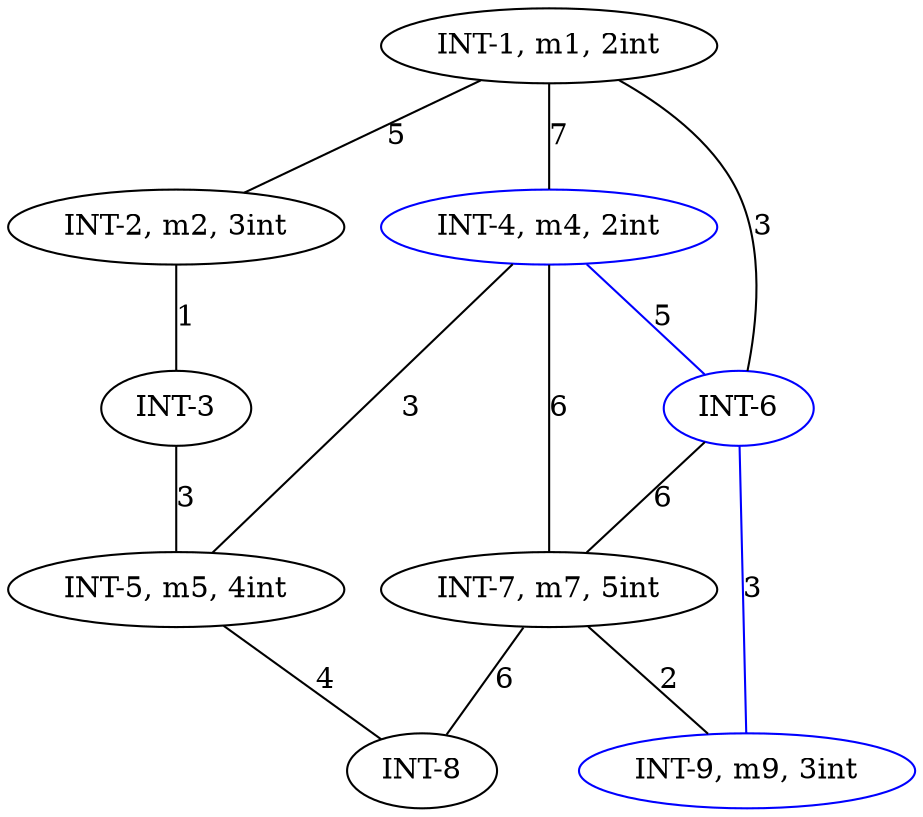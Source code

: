 strict graph G {
  1 [ color="black" label="INT-1, m1, 2int" ];
  2 [ color="black" label="INT-2, m2, 3int" ];
  3 [ color="black" label="INT-3" ];
  4 [ color="blue" label="INT-4, m4, 2int" ];
  5 [ color="black" label="INT-5, m5, 4int" ];
  6 [ color="blue" label="INT-6" ];
  7 [ color="black" label="INT-7, m7, 5int" ];
  8 [ color="black" label="INT-8" ];
  9 [ color="blue" label="INT-9, m9, 3int" ];
  1 -- 6 [ color="black" label="3" ];
  1 -- 2 [ color="black" label="5" ];
  1 -- 4 [ color="black" label="7" ];
  4 -- 7 [ color="black" label="6" ];
  4 -- 5 [ color="black" label="3" ];
  4 -- 6 [ color="blue" label="5" ];
  5 -- 8 [ color="black" label="4" ];
  6 -- 9 [ color="blue" label="3" ];
  6 -- 7 [ color="black" label="6" ];
  7 -- 8 [ color="black" label="6" ];
  7 -- 9 [ color="black" label="2" ];
  2 -- 3 [ color="black" label="1" ];
  3 -- 5 [ color="black" label="3" ];
}
